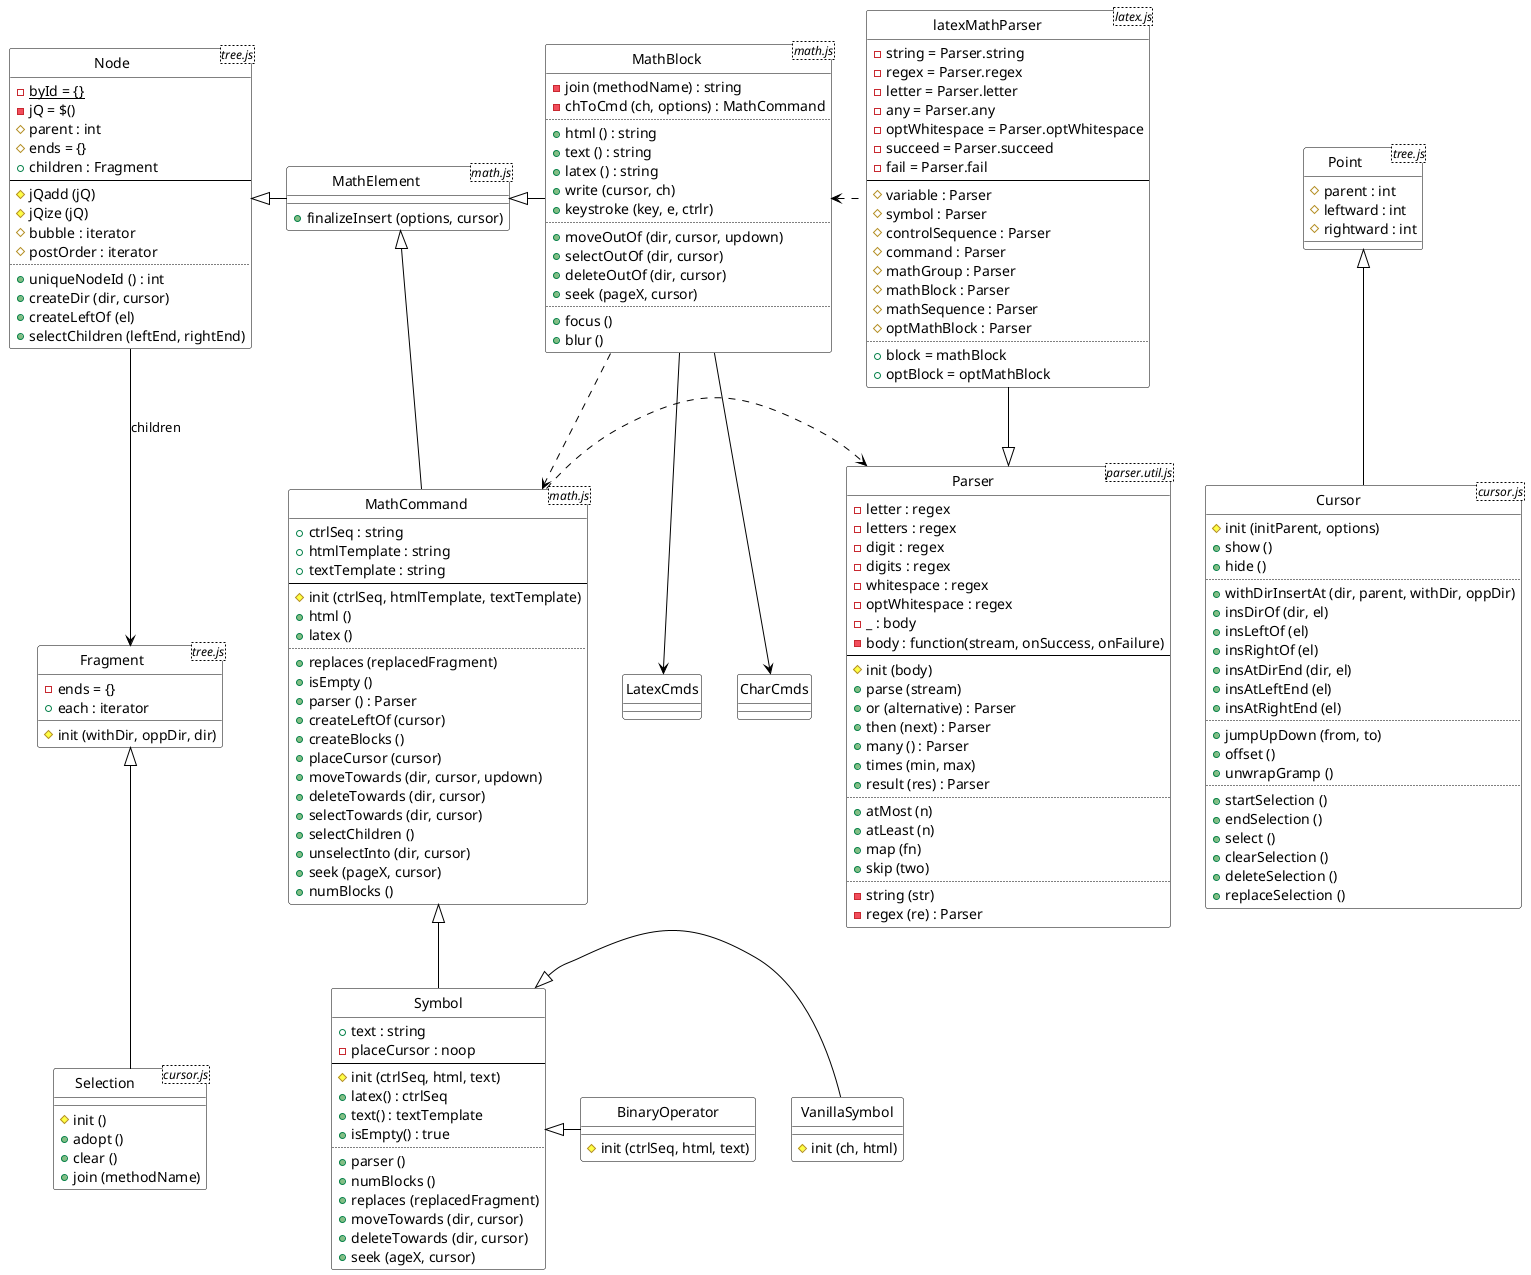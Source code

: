 @startuml
skinparam classBackgroundColor White
skinparam classArrowColor Black
skinparam classBorderColor Black
skinparam stereotypeCBackgroundColor Gray

hide circle
' hide members

Node -d-> Fragment : children
Selection -u-|> Fragment
MathElement -l-|> Node
MathElement <|-r- MathBlock
MathElement <|-- MathCommand
MathCommand <|-- Symbol
MathCommand ..r.> Parser
Symbol <|-r- VanillaSymbol
Symbol <|-r- BinaryOperator
MathBlock ..> MathCommand
MathBlock --> LatexCmds
MathBlock --> CharCmds

Point <|-- Cursor

class Node <tree.js> {
    -{static} byId = {}
    -jQ = $()
    #parent : int
    #ends = {}
    +children : Fragment
    --
    #jQadd (jQ)
    #jQize (jQ)
    #bubble : iterator
    #postOrder : iterator
    ..
    +uniqueNodeId () : int
    +createDir (dir, cursor)
    +createLeftOf (el)
    +selectChildren (leftEnd, rightEnd)
}
class Fragment <tree.js> {
    -ends = {}
    #init (withDir, oppDir, dir)
    +each : iterator
}
class Selection <cursor.js> {
    #init ()
    +adopt ()
    +clear ()
    +join (methodName)
}

class MathElement <math.js> {
    +finalizeInsert (options, cursor)
}

class MathCommand <math.js> {
    +ctrlSeq : string
    +htmlTemplate : string
    +textTemplate : string
    --
    #init (ctrlSeq, htmlTemplate, textTemplate)
    +html ()
    +latex ()
    ..
    +replaces (replacedFragment)
    +isEmpty ()
    +parser () : Parser
    +createLeftOf (cursor)
    +createBlocks ()
    +placeCursor (cursor)
    +moveTowards (dir, cursor, updown)
    +deleteTowards (dir, cursor)
    +selectTowards (dir, cursor)
    +selectChildren ()
    +unselectInto (dir, cursor)
    +seek (pageX, cursor)
    +numBlocks ()
}

class Symbol {
    +text : string
    -placeCursor : noop
    --
    #init (ctrlSeq, html, text)
    +latex() : ctrlSeq
    +text() : textTemplate
    +isEmpty() : true
    ..
    +parser ()
    +numBlocks ()
    +replaces (replacedFragment)
    +moveTowards (dir, cursor)
    +deleteTowards (dir, cursor)
    +seek (ageX, cursor)
}

class MathBlock <math.js> {
    -join (methodName) : string
    -chToCmd (ch, options) : MathCommand
    ..
    +html () : string
    +text () : string
    +latex () : string
    +write (cursor, ch)
    +keystroke (key, e, ctrlr)
    ..
    +moveOutOf (dir, cursor, updown)
    +selectOutOf (dir, cursor)
    +deleteOutOf (dir, cursor)
    +seek (pageX, cursor)
    ..
    +focus ()
    +blur ()
}

class VanillaSymbol {
    #init (ch, html)
}

class BinaryOperator {
    #init (ctrlSeq, html, text)
}

class Point <tree.js> {
    #parent : int
    #leftward : int
    #rightward : int
}

class Cursor <cursor.js> {
    #init (initParent, options)
    +show ()
    +hide ()
    ..
    +withDirInsertAt (dir, parent, withDir, oppDir)
    +insDirOf (dir, el)
    +insLeftOf (el)
    +insRightOf (el)
    +insAtDirEnd (dir, el)
    +insAtLeftEnd (el)
    +insAtRightEnd (el)
    ..
    +jumpUpDown (from, to)
    +offset ()
    +unwrapGramp ()
    ..
    +startSelection ()
    +endSelection ()
    +select ()
    +clearSelection ()
    +deleteSelection ()
    +replaceSelection ()
}

latexMathParser --|> Parser
latexMathParser .l.> MathBlock

class latexMathParser <latex.js> {
    -string = Parser.string
    -regex = Parser.regex
    -letter = Parser.letter
    -any = Parser.any
    -optWhitespace = Parser.optWhitespace
    -succeed = Parser.succeed
    -fail = Parser.fail
    --
    #variable : Parser
    #symbol : Parser
    #controlSequence : Parser
    #command : Parser
    #mathGroup : Parser
    #mathBlock : Parser
    #mathSequence : Parser
    #optMathBlock : Parser
    ..
    +block = mathBlock
    +optBlock = optMathBlock
}

class Parser <parser.util.js> {
    -letter : regex
    -letters : regex
    -digit : regex
    -digits : regex
    -whitespace : regex
    -optWhitespace : regex
    -_ : body
    -body : function(stream, onSuccess, onFailure)
    --
    #init (body)
    +parse (stream)
    +or (alternative) : Parser
    +then (next) : Parser
    +many () : Parser
    +times (min, max)
    +result (res) : Parser
    ..
    +atMost (n)
    +atLeast (n)
    +map (fn)
    +skip (two)
    ..
    -string (str)
    -regex (re) : Parser
}

@enduml
